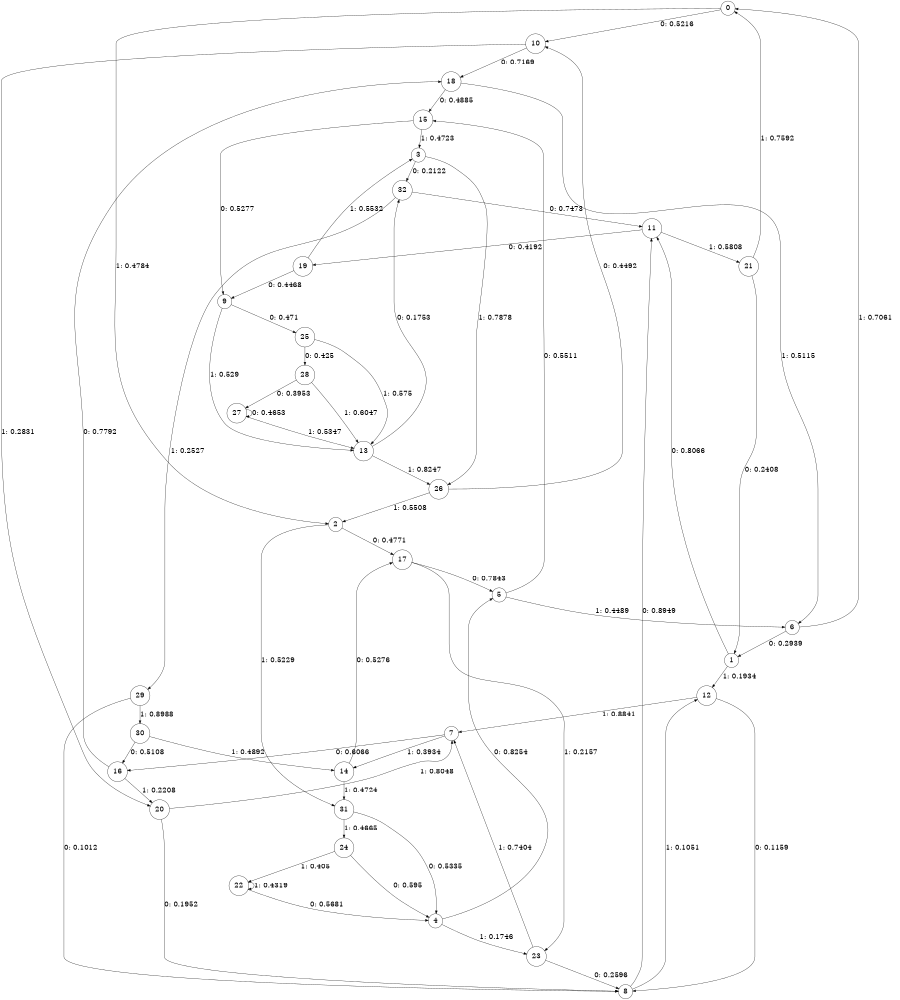 digraph "ch8randomL7" {
size = "6,8.5";
ratio = "fill";
node [shape = circle];
node [fontsize = 24];
edge [fontsize = 24];
0 -> 10 [label = "0: 0.5216   "];
0 -> 2 [label = "1: 0.4784   "];
1 -> 11 [label = "0: 0.8066   "];
1 -> 12 [label = "1: 0.1934   "];
2 -> 17 [label = "0: 0.4771   "];
2 -> 31 [label = "1: 0.5229   "];
3 -> 32 [label = "0: 0.2122   "];
3 -> 26 [label = "1: 0.7878   "];
4 -> 5 [label = "0: 0.8254   "];
4 -> 23 [label = "1: 0.1746   "];
5 -> 15 [label = "0: 0.5511   "];
5 -> 6 [label = "1: 0.4489   "];
6 -> 1 [label = "0: 0.2939   "];
6 -> 0 [label = "1: 0.7061   "];
7 -> 16 [label = "0: 0.6066   "];
7 -> 14 [label = "1: 0.3934   "];
8 -> 11 [label = "0: 0.8949   "];
8 -> 12 [label = "1: 0.1051   "];
9 -> 25 [label = "0: 0.471    "];
9 -> 13 [label = "1: 0.529    "];
10 -> 18 [label = "0: 0.7169   "];
10 -> 20 [label = "1: 0.2831   "];
11 -> 19 [label = "0: 0.4192   "];
11 -> 21 [label = "1: 0.5808   "];
12 -> 8 [label = "0: 0.1159   "];
12 -> 7 [label = "1: 0.8841   "];
13 -> 32 [label = "0: 0.1753   "];
13 -> 26 [label = "1: 0.8247   "];
14 -> 17 [label = "0: 0.5276   "];
14 -> 31 [label = "1: 0.4724   "];
15 -> 9 [label = "0: 0.5277   "];
15 -> 3 [label = "1: 0.4723   "];
16 -> 18 [label = "0: 0.7792   "];
16 -> 20 [label = "1: 0.2208   "];
17 -> 5 [label = "0: 0.7843   "];
17 -> 23 [label = "1: 0.2157   "];
18 -> 15 [label = "0: 0.4885   "];
18 -> 6 [label = "1: 0.5115   "];
19 -> 9 [label = "0: 0.4468   "];
19 -> 3 [label = "1: 0.5532   "];
20 -> 8 [label = "0: 0.1952   "];
20 -> 7 [label = "1: 0.8048   "];
21 -> 1 [label = "0: 0.2408   "];
21 -> 0 [label = "1: 0.7592   "];
22 -> 4 [label = "0: 0.5681   "];
22 -> 22 [label = "1: 0.4319   "];
23 -> 8 [label = "0: 0.2596   "];
23 -> 7 [label = "1: 0.7404   "];
24 -> 4 [label = "0: 0.595    "];
24 -> 22 [label = "1: 0.405    "];
25 -> 28 [label = "0: 0.425    "];
25 -> 13 [label = "1: 0.575    "];
26 -> 10 [label = "0: 0.4492   "];
26 -> 2 [label = "1: 0.5508   "];
27 -> 27 [label = "0: 0.4653   "];
27 -> 13 [label = "1: 0.5347   "];
28 -> 27 [label = "0: 0.3953   "];
28 -> 13 [label = "1: 0.6047   "];
29 -> 8 [label = "0: 0.1012   "];
29 -> 30 [label = "1: 0.8988   "];
30 -> 16 [label = "0: 0.5108   "];
30 -> 14 [label = "1: 0.4892   "];
31 -> 4 [label = "0: 0.5335   "];
31 -> 24 [label = "1: 0.4665   "];
32 -> 11 [label = "0: 0.7473   "];
32 -> 29 [label = "1: 0.2527   "];
}